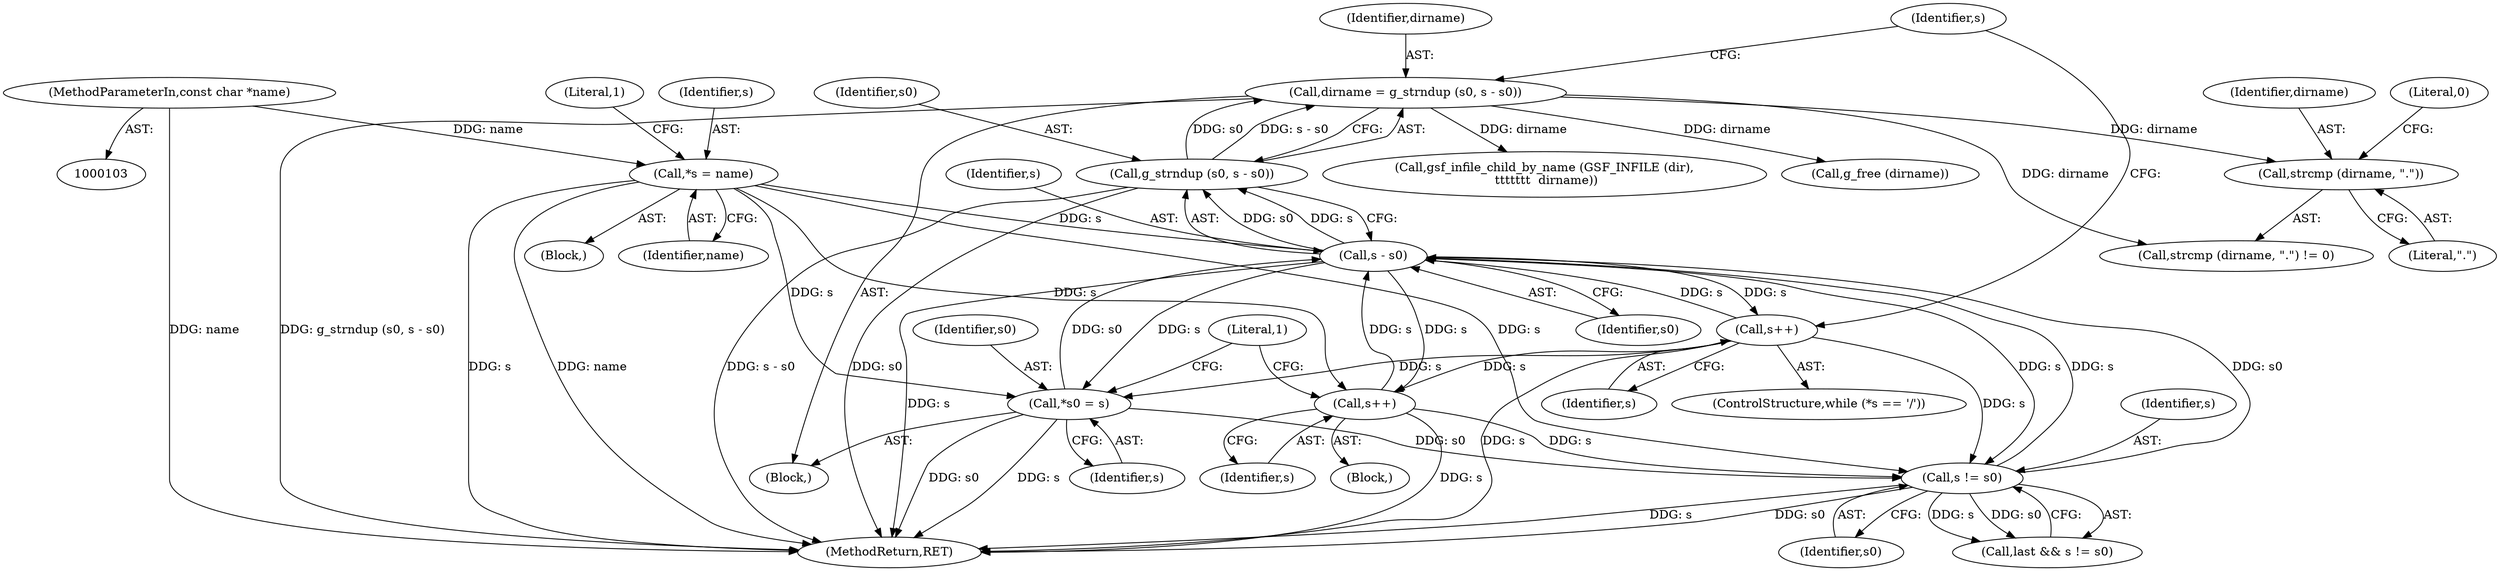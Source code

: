 digraph "0_libgsf_95a8351a75758cf10b3bf6abae0b6b461f90d9e5@pointer" {
"1000163" [label="(Call,strcmp (dirname, \".\"))"];
"1000147" [label="(Call,dirname = g_strndup (s0, s - s0))"];
"1000149" [label="(Call,g_strndup (s0, s - s0))"];
"1000151" [label="(Call,s - s0)"];
"1000132" [label="(Call,s != s0)"];
"1000145" [label="(Call,s++)"];
"1000159" [label="(Call,s++)"];
"1000109" [label="(Call,*s = name)"];
"1000105" [label="(MethodParameterIn,const char *name)"];
"1000116" [label="(Call,*s0 = s)"];
"1000165" [label="(Literal,\".\")"];
"1000146" [label="(Identifier,s)"];
"1000164" [label="(Identifier,dirname)"];
"1000122" [label="(Block,)"];
"1000116" [label="(Call,*s0 = s)"];
"1000113" [label="(Literal,1)"];
"1000114" [label="(Block,)"];
"1000166" [label="(Literal,0)"];
"1000148" [label="(Identifier,dirname)"];
"1000152" [label="(Identifier,s)"];
"1000111" [label="(Identifier,name)"];
"1000118" [label="(Identifier,s)"];
"1000192" [label="(MethodReturn,RET)"];
"1000160" [label="(Identifier,s)"];
"1000147" [label="(Call,dirname = g_strndup (s0, s - s0))"];
"1000163" [label="(Call,strcmp (dirname, \".\"))"];
"1000107" [label="(Block,)"];
"1000133" [label="(Identifier,s)"];
"1000154" [label="(ControlStructure,while (*s == '/'))"];
"1000151" [label="(Call,s - s0)"];
"1000109" [label="(Call,*s = name)"];
"1000110" [label="(Identifier,s)"];
"1000171" [label="(Call,gsf_infile_child_by_name (GSF_INFILE (dir),\n \t\t\t\t\t\t\t  dirname))"];
"1000150" [label="(Identifier,s0)"];
"1000190" [label="(Call,g_free (dirname))"];
"1000162" [label="(Call,strcmp (dirname, \".\") != 0)"];
"1000153" [label="(Identifier,s0)"];
"1000149" [label="(Call,g_strndup (s0, s - s0))"];
"1000121" [label="(Literal,1)"];
"1000130" [label="(Call,last && s != s0)"];
"1000105" [label="(MethodParameterIn,const char *name)"];
"1000157" [label="(Identifier,s)"];
"1000134" [label="(Identifier,s0)"];
"1000132" [label="(Call,s != s0)"];
"1000159" [label="(Call,s++)"];
"1000117" [label="(Identifier,s0)"];
"1000145" [label="(Call,s++)"];
"1000163" -> "1000162"  [label="AST: "];
"1000163" -> "1000165"  [label="CFG: "];
"1000164" -> "1000163"  [label="AST: "];
"1000165" -> "1000163"  [label="AST: "];
"1000166" -> "1000163"  [label="CFG: "];
"1000147" -> "1000163"  [label="DDG: dirname"];
"1000147" -> "1000114"  [label="AST: "];
"1000147" -> "1000149"  [label="CFG: "];
"1000148" -> "1000147"  [label="AST: "];
"1000149" -> "1000147"  [label="AST: "];
"1000157" -> "1000147"  [label="CFG: "];
"1000147" -> "1000192"  [label="DDG: g_strndup (s0, s - s0)"];
"1000149" -> "1000147"  [label="DDG: s0"];
"1000149" -> "1000147"  [label="DDG: s - s0"];
"1000147" -> "1000162"  [label="DDG: dirname"];
"1000147" -> "1000171"  [label="DDG: dirname"];
"1000147" -> "1000190"  [label="DDG: dirname"];
"1000149" -> "1000151"  [label="CFG: "];
"1000150" -> "1000149"  [label="AST: "];
"1000151" -> "1000149"  [label="AST: "];
"1000149" -> "1000192"  [label="DDG: s - s0"];
"1000149" -> "1000192"  [label="DDG: s0"];
"1000151" -> "1000149"  [label="DDG: s0"];
"1000151" -> "1000149"  [label="DDG: s"];
"1000151" -> "1000153"  [label="CFG: "];
"1000152" -> "1000151"  [label="AST: "];
"1000153" -> "1000151"  [label="AST: "];
"1000151" -> "1000192"  [label="DDG: s"];
"1000151" -> "1000116"  [label="DDG: s"];
"1000151" -> "1000132"  [label="DDG: s"];
"1000151" -> "1000145"  [label="DDG: s"];
"1000132" -> "1000151"  [label="DDG: s"];
"1000132" -> "1000151"  [label="DDG: s0"];
"1000145" -> "1000151"  [label="DDG: s"];
"1000159" -> "1000151"  [label="DDG: s"];
"1000109" -> "1000151"  [label="DDG: s"];
"1000116" -> "1000151"  [label="DDG: s0"];
"1000151" -> "1000159"  [label="DDG: s"];
"1000132" -> "1000130"  [label="AST: "];
"1000132" -> "1000134"  [label="CFG: "];
"1000133" -> "1000132"  [label="AST: "];
"1000134" -> "1000132"  [label="AST: "];
"1000130" -> "1000132"  [label="CFG: "];
"1000132" -> "1000192"  [label="DDG: s"];
"1000132" -> "1000192"  [label="DDG: s0"];
"1000132" -> "1000130"  [label="DDG: s"];
"1000132" -> "1000130"  [label="DDG: s0"];
"1000145" -> "1000132"  [label="DDG: s"];
"1000159" -> "1000132"  [label="DDG: s"];
"1000109" -> "1000132"  [label="DDG: s"];
"1000116" -> "1000132"  [label="DDG: s0"];
"1000145" -> "1000122"  [label="AST: "];
"1000145" -> "1000146"  [label="CFG: "];
"1000146" -> "1000145"  [label="AST: "];
"1000121" -> "1000145"  [label="CFG: "];
"1000145" -> "1000192"  [label="DDG: s"];
"1000159" -> "1000145"  [label="DDG: s"];
"1000109" -> "1000145"  [label="DDG: s"];
"1000159" -> "1000154"  [label="AST: "];
"1000159" -> "1000160"  [label="CFG: "];
"1000160" -> "1000159"  [label="AST: "];
"1000157" -> "1000159"  [label="CFG: "];
"1000159" -> "1000192"  [label="DDG: s"];
"1000159" -> "1000116"  [label="DDG: s"];
"1000109" -> "1000107"  [label="AST: "];
"1000109" -> "1000111"  [label="CFG: "];
"1000110" -> "1000109"  [label="AST: "];
"1000111" -> "1000109"  [label="AST: "];
"1000113" -> "1000109"  [label="CFG: "];
"1000109" -> "1000192"  [label="DDG: s"];
"1000109" -> "1000192"  [label="DDG: name"];
"1000105" -> "1000109"  [label="DDG: name"];
"1000109" -> "1000116"  [label="DDG: s"];
"1000105" -> "1000103"  [label="AST: "];
"1000105" -> "1000192"  [label="DDG: name"];
"1000116" -> "1000114"  [label="AST: "];
"1000116" -> "1000118"  [label="CFG: "];
"1000117" -> "1000116"  [label="AST: "];
"1000118" -> "1000116"  [label="AST: "];
"1000121" -> "1000116"  [label="CFG: "];
"1000116" -> "1000192"  [label="DDG: s"];
"1000116" -> "1000192"  [label="DDG: s0"];
}
